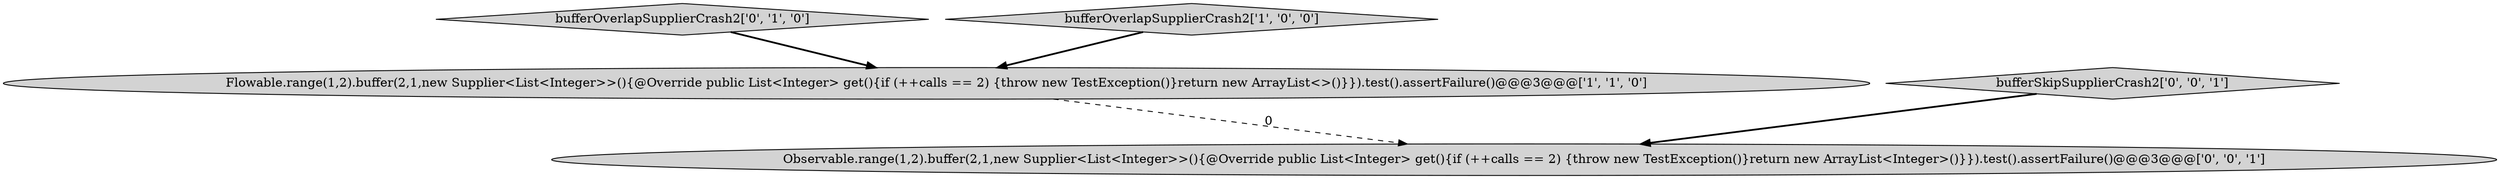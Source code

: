 digraph {
2 [style = filled, label = "bufferOverlapSupplierCrash2['0', '1', '0']", fillcolor = lightgray, shape = diamond image = "AAA0AAABBB2BBB"];
4 [style = filled, label = "bufferSkipSupplierCrash2['0', '0', '1']", fillcolor = lightgray, shape = diamond image = "AAA0AAABBB3BBB"];
0 [style = filled, label = "bufferOverlapSupplierCrash2['1', '0', '0']", fillcolor = lightgray, shape = diamond image = "AAA0AAABBB1BBB"];
1 [style = filled, label = "Flowable.range(1,2).buffer(2,1,new Supplier<List<Integer>>(){@Override public List<Integer> get(){if (++calls == 2) {throw new TestException()}return new ArrayList<>()}}).test().assertFailure()@@@3@@@['1', '1', '0']", fillcolor = lightgray, shape = ellipse image = "AAA0AAABBB1BBB"];
3 [style = filled, label = "Observable.range(1,2).buffer(2,1,new Supplier<List<Integer>>(){@Override public List<Integer> get(){if (++calls == 2) {throw new TestException()}return new ArrayList<Integer>()}}).test().assertFailure()@@@3@@@['0', '0', '1']", fillcolor = lightgray, shape = ellipse image = "AAA0AAABBB3BBB"];
1->3 [style = dashed, label="0"];
4->3 [style = bold, label=""];
0->1 [style = bold, label=""];
2->1 [style = bold, label=""];
}
